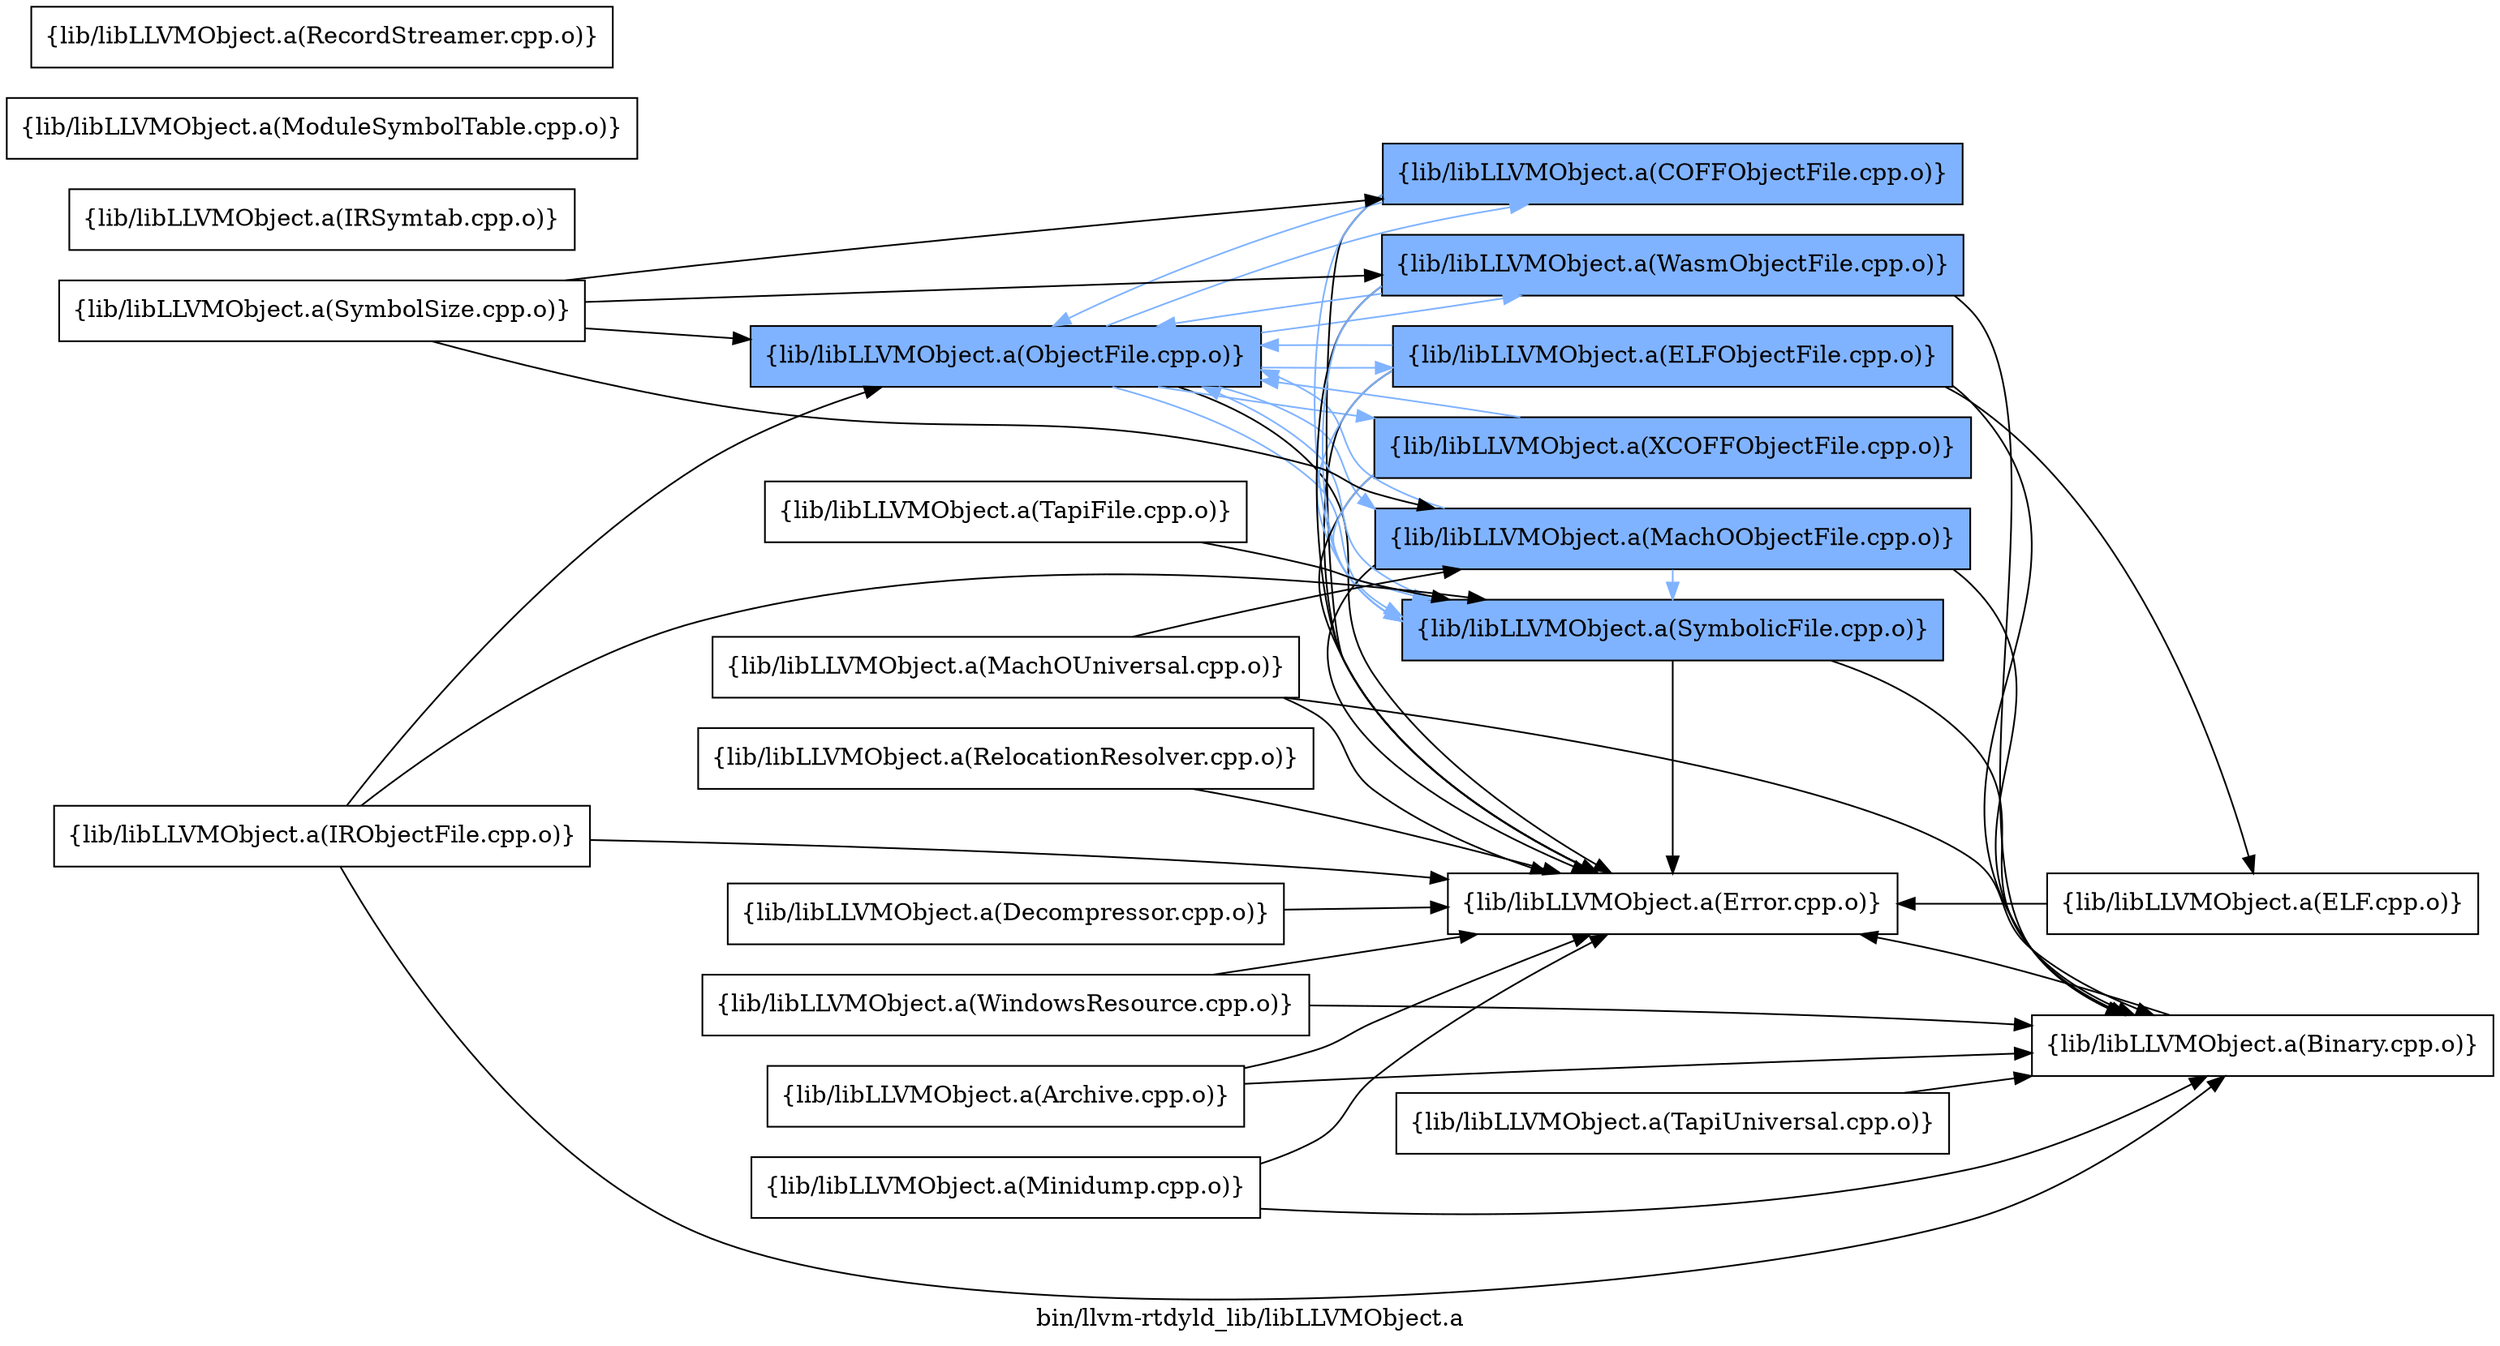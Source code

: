 digraph "bin/llvm-rtdyld_lib/libLLVMObject.a" {
	label="bin/llvm-rtdyld_lib/libLLVMObject.a";
	rankdir=LR;
	{ rank=same; Node0x5619e4229608;  }
	{ rank=same; Node0x5619e422bae8; Node0x5619e42313a8; Node0x5619e4232258; Node0x5619e422e568; Node0x5619e422a468; Node0x5619e422d5c8; Node0x5619e422e5b8;  }
	{ rank=same; Node0x5619e4229608;  }
	{ rank=same; Node0x5619e422bae8; Node0x5619e42313a8; Node0x5619e4232258; Node0x5619e422e568; Node0x5619e422a468; Node0x5619e422d5c8; Node0x5619e422e5b8;  }

	Node0x5619e4229608 [shape=record,shape=box,group=1,style=filled,fillcolor="0.600000 0.5 1",label="{lib/libLLVMObject.a(ObjectFile.cpp.o)}"];
	Node0x5619e4229608 -> Node0x5619e422bae8[color="0.600000 0.5 1"];
	Node0x5619e4229608 -> Node0x5619e42313a8[color="0.600000 0.5 1"];
	Node0x5619e4229608 -> Node0x5619e4232258[color="0.600000 0.5 1"];
	Node0x5619e4229608 -> Node0x5619e422e568;
	Node0x5619e4229608 -> Node0x5619e422a468[color="0.600000 0.5 1"];
	Node0x5619e4229608 -> Node0x5619e422d5c8[color="0.600000 0.5 1"];
	Node0x5619e4229608 -> Node0x5619e422e5b8[color="0.600000 0.5 1"];
	Node0x5619e422bf98 [shape=record,shape=box,group=0,label="{lib/libLLVMObject.a(SymbolSize.cpp.o)}"];
	Node0x5619e422bf98 -> Node0x5619e422bae8;
	Node0x5619e422bf98 -> Node0x5619e4229608;
	Node0x5619e422bf98 -> Node0x5619e4232258;
	Node0x5619e422bf98 -> Node0x5619e422d5c8;
	Node0x5619e422bae8 [shape=record,shape=box,group=1,style=filled,fillcolor="0.600000 0.5 1",label="{lib/libLLVMObject.a(MachOObjectFile.cpp.o)}"];
	Node0x5619e422bae8 -> Node0x5619e4229608[color="0.600000 0.5 1"];
	Node0x5619e422bae8 -> Node0x5619e422f648;
	Node0x5619e422bae8 -> Node0x5619e422e568;
	Node0x5619e422bae8 -> Node0x5619e422a468[color="0.600000 0.5 1"];
	Node0x5619e422f648 [shape=record,shape=box,group=0,label="{lib/libLLVMObject.a(Binary.cpp.o)}"];
	Node0x5619e422f648 -> Node0x5619e422e568;
	Node0x5619e422ea68 [shape=record,shape=box,group=0,label="{lib/libLLVMObject.a(Decompressor.cpp.o)}"];
	Node0x5619e422ea68 -> Node0x5619e422e568;
	Node0x5619e422e568 [shape=record,shape=box,group=0,label="{lib/libLLVMObject.a(Error.cpp.o)}"];
	Node0x5619e4229c48 [shape=record,shape=box,group=0,label="{lib/libLLVMObject.a(RelocationResolver.cpp.o)}"];
	Node0x5619e4229c48 -> Node0x5619e422e568;
	Node0x5619e422df28 [shape=record,shape=box,group=0,label="{lib/libLLVMObject.a(Archive.cpp.o)}"];
	Node0x5619e422df28 -> Node0x5619e422f648;
	Node0x5619e422df28 -> Node0x5619e422e568;
	Node0x5619e422a468 [shape=record,shape=box,group=1,style=filled,fillcolor="0.600000 0.5 1",label="{lib/libLLVMObject.a(SymbolicFile.cpp.o)}"];
	Node0x5619e422a468 -> Node0x5619e4229608[color="0.600000 0.5 1"];
	Node0x5619e422a468 -> Node0x5619e422f648;
	Node0x5619e422a468 -> Node0x5619e422e568;
	Node0x5619e4229c98 [shape=record,shape=box,group=0,label="{lib/libLLVMObject.a(MachOUniversal.cpp.o)}"];
	Node0x5619e4229c98 -> Node0x5619e422bae8;
	Node0x5619e4229c98 -> Node0x5619e422f648;
	Node0x5619e4229c98 -> Node0x5619e422e568;
	Node0x5619e422a378 [shape=record,shape=box,group=0,label="{lib/libLLVMObject.a(IRObjectFile.cpp.o)}"];
	Node0x5619e422a378 -> Node0x5619e4229608;
	Node0x5619e422a378 -> Node0x5619e422f648;
	Node0x5619e422a378 -> Node0x5619e422e568;
	Node0x5619e422a378 -> Node0x5619e422a468;
	Node0x5619e422aaf8 [shape=record,shape=box,group=0,label="{lib/libLLVMObject.a(IRSymtab.cpp.o)}"];
	Node0x5619e42286b8 [shape=record,shape=box,group=0,label="{lib/libLLVMObject.a(Minidump.cpp.o)}"];
	Node0x5619e42286b8 -> Node0x5619e422f648;
	Node0x5619e42286b8 -> Node0x5619e422e568;
	Node0x5619e4228de8 [shape=record,shape=box,group=0,label="{lib/libLLVMObject.a(ModuleSymbolTable.cpp.o)}"];
	Node0x5619e42313a8 [shape=record,shape=box,group=1,style=filled,fillcolor="0.600000 0.5 1",label="{lib/libLLVMObject.a(ELFObjectFile.cpp.o)}"];
	Node0x5619e42313a8 -> Node0x5619e4229608[color="0.600000 0.5 1"];
	Node0x5619e42313a8 -> Node0x5619e4231f88;
	Node0x5619e42313a8 -> Node0x5619e422f648;
	Node0x5619e42313a8 -> Node0x5619e422e568;
	Node0x5619e42313a8 -> Node0x5619e422a468[color="0.600000 0.5 1"];
	Node0x5619e4232258 [shape=record,shape=box,group=1,style=filled,fillcolor="0.600000 0.5 1",label="{lib/libLLVMObject.a(COFFObjectFile.cpp.o)}"];
	Node0x5619e4232258 -> Node0x5619e4229608[color="0.600000 0.5 1"];
	Node0x5619e4232258 -> Node0x5619e422e568;
	Node0x5619e4232258 -> Node0x5619e422a468[color="0.600000 0.5 1"];
	Node0x5619e422d5c8 [shape=record,shape=box,group=1,style=filled,fillcolor="0.600000 0.5 1",label="{lib/libLLVMObject.a(WasmObjectFile.cpp.o)}"];
	Node0x5619e422d5c8 -> Node0x5619e4229608[color="0.600000 0.5 1"];
	Node0x5619e422d5c8 -> Node0x5619e422f648;
	Node0x5619e422d5c8 -> Node0x5619e422e568;
	Node0x5619e422d5c8 -> Node0x5619e422a468[color="0.600000 0.5 1"];
	Node0x5619e422e5b8 [shape=record,shape=box,group=1,style=filled,fillcolor="0.600000 0.5 1",label="{lib/libLLVMObject.a(XCOFFObjectFile.cpp.o)}"];
	Node0x5619e422e5b8 -> Node0x5619e4229608[color="0.600000 0.5 1"];
	Node0x5619e422e5b8 -> Node0x5619e422e568;
	Node0x5619e422e5b8 -> Node0x5619e422a468[color="0.600000 0.5 1"];
	Node0x5619e4231f88 [shape=record,shape=box,group=0,label="{lib/libLLVMObject.a(ELF.cpp.o)}"];
	Node0x5619e4231f88 -> Node0x5619e422e568;
	Node0x5619e42306d8 [shape=record,shape=box,group=0,label="{lib/libLLVMObject.a(RecordStreamer.cpp.o)}"];
	Node0x5619e422b318 [shape=record,shape=box,group=0,label="{lib/libLLVMObject.a(TapiUniversal.cpp.o)}"];
	Node0x5619e422b318 -> Node0x5619e422f648;
	Node0x5619e422ce98 [shape=record,shape=box,group=0,label="{lib/libLLVMObject.a(TapiFile.cpp.o)}"];
	Node0x5619e422ce98 -> Node0x5619e422a468;
	Node0x5619e422c4e8 [shape=record,shape=box,group=0,label="{lib/libLLVMObject.a(WindowsResource.cpp.o)}"];
	Node0x5619e422c4e8 -> Node0x5619e422f648;
	Node0x5619e422c4e8 -> Node0x5619e422e568;
}
